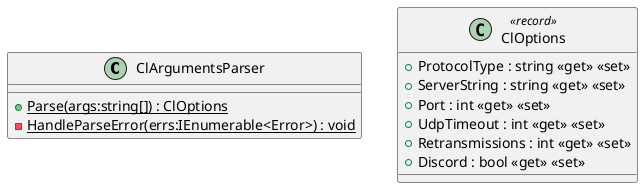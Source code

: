@startuml
class ClArgumentsParser {
    + {static} Parse(args:string[]) : ClOptions
    - {static} HandleParseError(errs:IEnumerable<Error>) : void
}
class ClOptions <<record>> {
    + ProtocolType : string <<get>> <<set>>
    + ServerString : string <<get>> <<set>>
    + Port : int <<get>> <<set>>
    + UdpTimeout : int <<get>> <<set>>
    + Retransmissions : int <<get>> <<set>>
    + Discord : bool <<get>> <<set>>
}
@enduml
